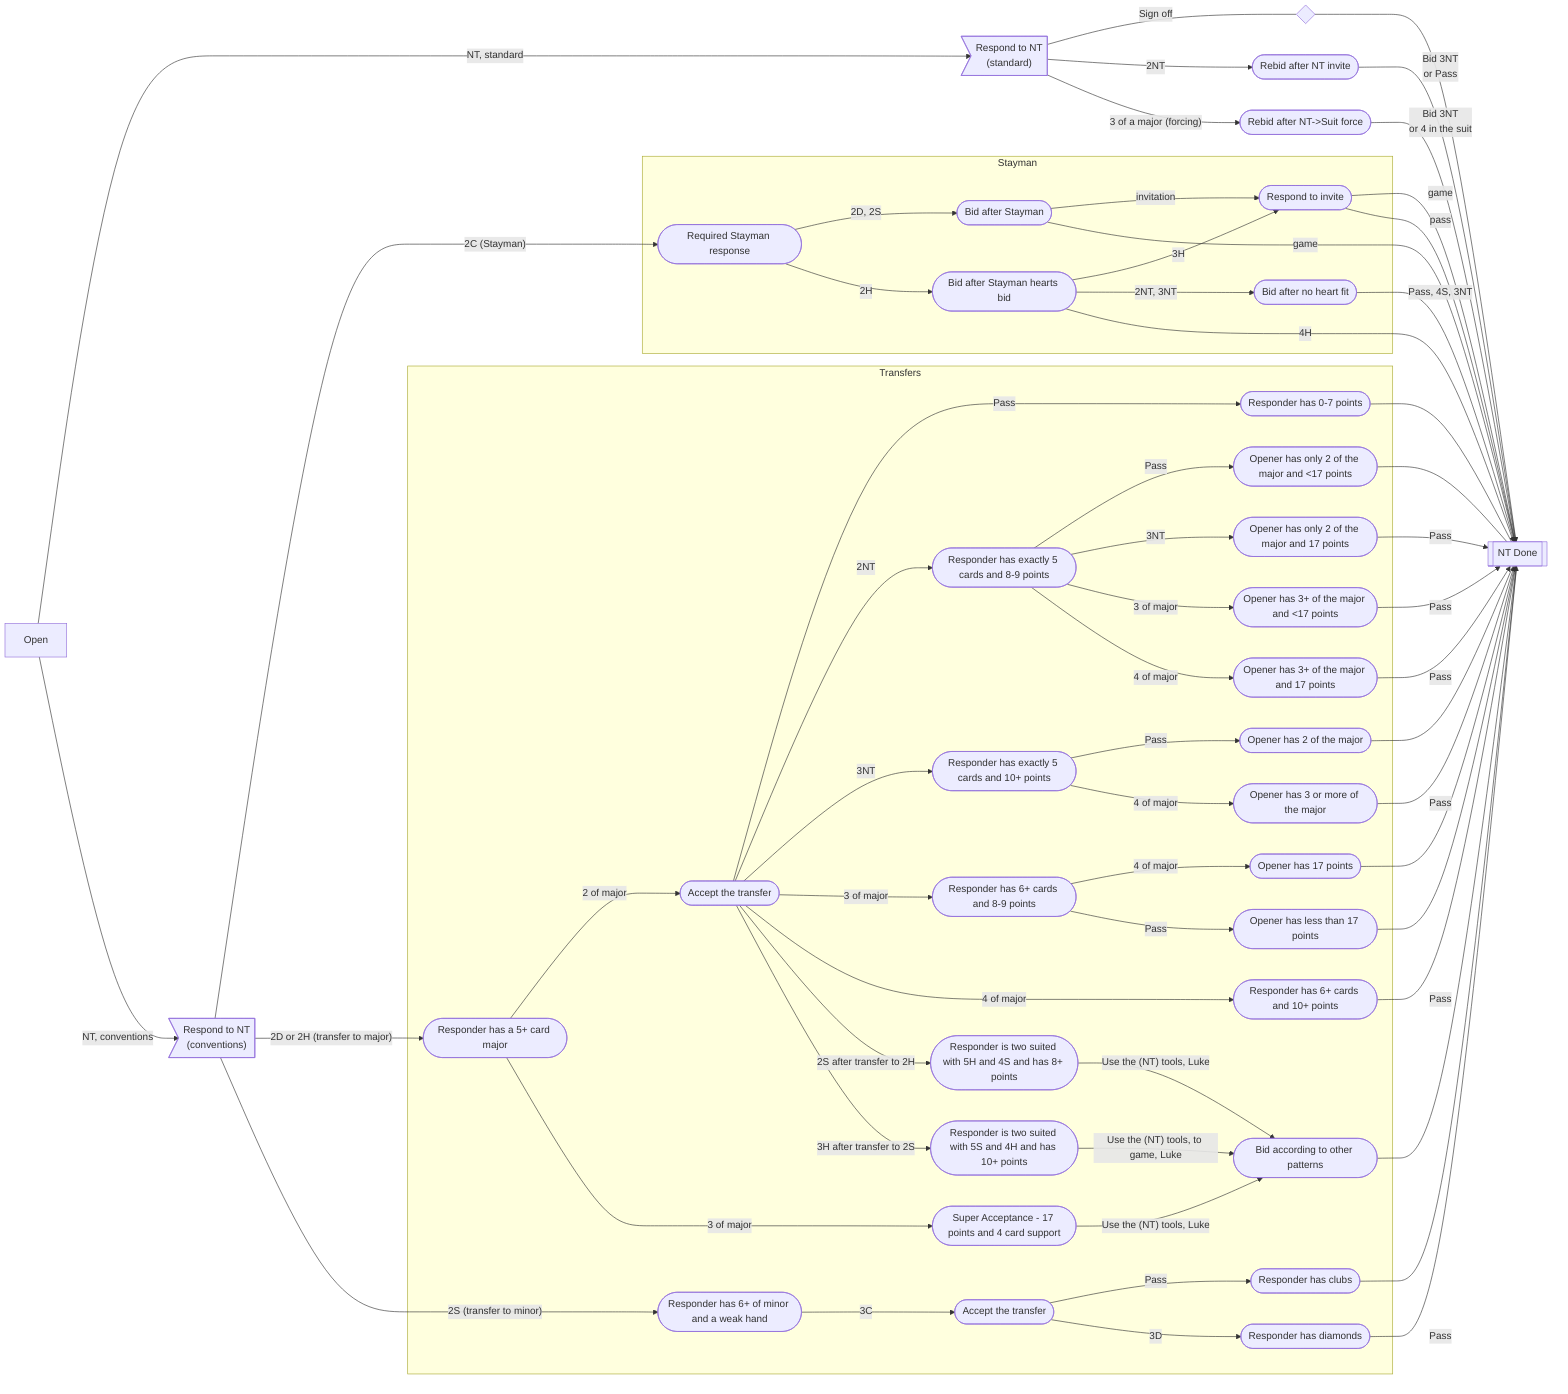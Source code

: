 flowchart LR
  Open[Open]
    Open -->|NT, standard| NTStandard>"Respond to NT\n(standard)"]
    Open -->|NT, conventions| NTConventions>"Respond to NT\n(conventions)"]

    NTStandard ---|"Sign off"| Spacer1{" "}
      Spacer1 --> NTDone[["NT Done"]]
    NTStandard -->|"2NT"| NTInvitational([Rebid after NT invite])
      NTInvitational -->|Bid 3NT\nor Pass| NTDone
    NTStandard -->|"3 of a major (forcing)"| NTForcing([Rebid after NT->Suit force])
      NTForcing -->|Bid 3NT\nor 4 in the suit| NTDone

    NTConventions -->|"2C (Stayman)"| Stayman([Required Stayman response])

  subgraph StaymanGraph2 [Stayman]
      Stayman -->|2D, 2S| StaymanNextBidSimple([Bid after Stayman])
        StaymanNextBidSimple -->|invitation| StaymanInviteRespond([Respond to invite])
      Stayman -->|2H| StaymanNextBidHearts([Bid after Stayman hearts bid])
        StaymanNextBidHearts -->|3H| StaymanInviteRespond
        StaymanNextBidHearts -->|2NT, 3NT| StaymanNoHeartFit([Bid after no heart fit])
  end
          StaymanInviteRespond -->|game| NTDone
          StaymanInviteRespond -->|pass| NTDone
        StaymanNextBidSimple -->|game| NTDone
        StaymanNextBidHearts -->|4H| NTDone
          StaymanNoHeartFit -->|Pass, 4S, 3NT| NTDone



    NTConventions -->|"2D or 2H (transfer to major)"| TransferMajor([Responder has a 5+ card major])
    NTConventions -->|"2S (transfer to minor)"| TransferMinor([Responder has 6+ of minor and a weak hand])
  subgraph Transfer [Transfers]
      TransferMajor -->|2 of major| AfterMajorTransfer([Accept the transfer])
        AfterMajorTransfer -->|Pass| LowPoints([Responder has 0-7 points])

        AfterMajorTransfer -->|2NT| FiveCardMajorLowPoints([Responder has exactly 5 cards and 8-9 points])
          FiveCardMajorLowPoints -->|Pass| TwoOfMajorLowPoints([Opener has only 2 of the major and <17 points])
          FiveCardMajorLowPoints -->|3NT| TwoOfMajorHighPoints([Opener has only 2 of the major and 17 points])
          FiveCardMajorLowPoints -->|3 of major| ThreeOfMajorLowPoints([Opener has 3+ of the major and <17 points])
          FiveCardMajorLowPoints -->|4 of major| FourOfMajorHighPoints([Opener has 3+ of the major and 17 points])


        AfterMajorTransfer -->|3NT| FiveCardMajorHighPoints([Responder has exactly 5 cards and 10+ points])
          FiveCardMajorHighPoints -->|Pass| OnlyTwo([Opener has 2 of the major])
          FiveCardMajorHighPoints -->|4 of major| ThreeOrMore([Opener has 3 or more of the major])

        AfterMajorTransfer -->|3 of major| SixCardMajorLowPoints([Responder has 6+ cards and 8-9 points])
          SixCardMajorLowPoints -->|4 of major| Has17([Opener has 17 points])
          SixCardMajorLowPoints -->|Pass| LessThan17([Opener has less than 17 points])

        AfterMajorTransfer -->|4 of major| SixCardMajorHighPoints([Responder has 6+ cards and 10+ points])

        AfterMajorTransfer -->|2S after transfer to 2H| HSTwoSuited([Responder is two suited with 5H and 4S and has 8+ points])
          HSTwoSuited -->|"Use the (NT) tools, Luke"| Tools([Bid according to other patterns])

        AfterMajorTransfer -->|3H after transfer to 2S| SHTwoSuited([Responder is two suited with 5S and 4H and has 10+ points])
          SHTwoSuited -->|"Use the (NT) tools, to game, Luke"| Tools

      TransferMajor -->|3 of major| SuperAcceptance([Super Acceptance - 17 points and 4 card support])
        SuperAcceptance -->|"Use the (NT) tools, Luke"| Tools


      TransferMinor -->|3C| AfterMinorTransfer([Accept the transfer])
        AfterMinorTransfer -->|Pass| PreferClubs([Responder has clubs])
        AfterMinorTransfer -->|3D| PreferDiamonds([Responder has diamonds])
  end

          LowPoints --- NTDone
            TwoOfMajorLowPoints --- NTDone
            TwoOfMajorHighPoints -->|Pass| NTDone
            ThreeOfMajorLowPoints -->|Pass| NTDone
            FourOfMajorHighPoints -->|Pass| NTDone
            OnlyTwo --- NTDone
            ThreeOrMore -->|Pass| NTDone
            Has17 --- NTDone
            LessThan17 --- NTDone
          SixCardMajorHighPoints -->|Pass| NTDone

          PreferClubs --- NTDone
          PreferDiamonds -->|Pass| NTDone

            Tools --- NTDone